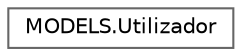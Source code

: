 digraph "Graphical Class Hierarchy"
{
 // LATEX_PDF_SIZE
  bgcolor="transparent";
  edge [fontname=Helvetica,fontsize=10,labelfontname=Helvetica,labelfontsize=10];
  node [fontname=Helvetica,fontsize=10,shape=box,height=0.2,width=0.4];
  rankdir="LR";
  Node0 [id="Node000000",label="MODELS.Utilizador",height=0.2,width=0.4,color="grey40", fillcolor="white", style="filled",URL="$class_m_o_d_e_l_s_1_1_utilizador.html",tooltip=" "];
}

